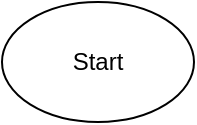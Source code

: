 <mxfile version="23.1.2" type="github">
  <diagram name="Page-1" id="mNH2CRQtdClMF56qCHOm">
    <mxGraphModel dx="1658" dy="864" grid="1" gridSize="10" guides="1" tooltips="1" connect="1" arrows="1" fold="1" page="1" pageScale="1" pageWidth="827" pageHeight="1169" math="0" shadow="0">
      <root>
        <mxCell id="0" />
        <mxCell id="1" parent="0" />
        <mxCell id="i-FvbA_S1ePLVYv7-AD9-1" value="Start" style="ellipse;whiteSpace=wrap;html=1;" vertex="1" parent="1">
          <mxGeometry x="354" y="150" width="96" height="60" as="geometry" />
        </mxCell>
      </root>
    </mxGraphModel>
  </diagram>
</mxfile>
